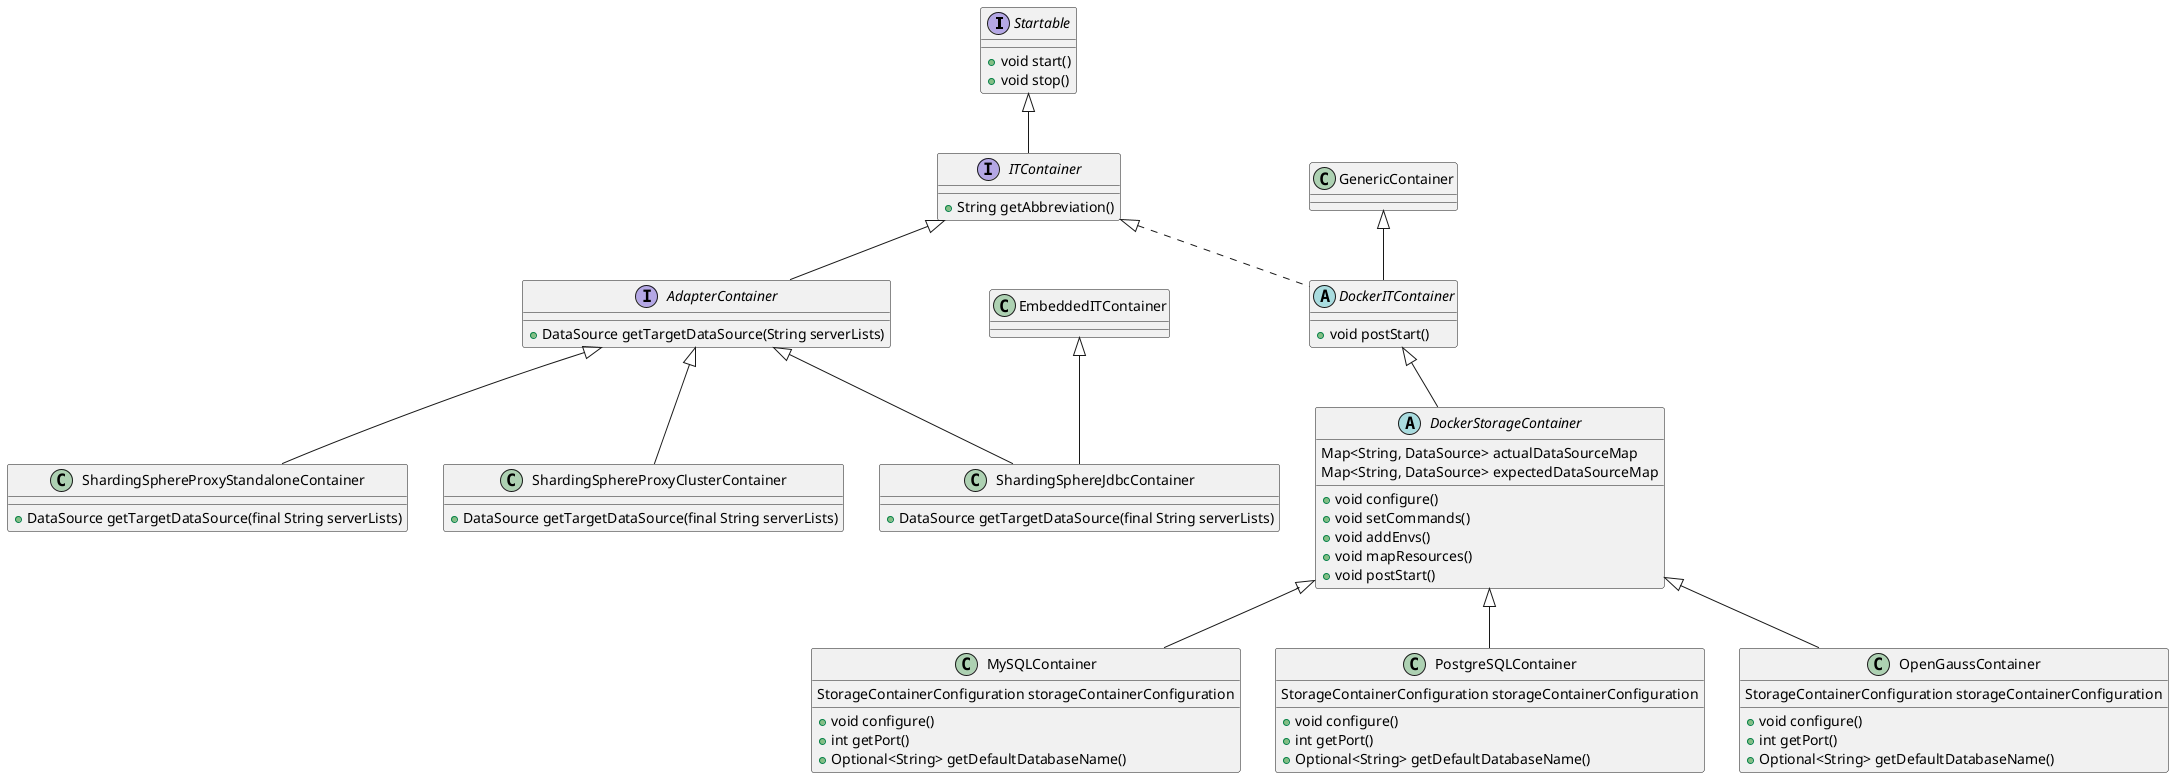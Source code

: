 @startuml
'https://plantuml.com/class-diagram

interface Startable {
    +void start()
    +void stop()
}

interface ITContainer {
    +String getAbbreviation()
}

interface AdapterContainer {
    +DataSource getTargetDataSource(String serverLists)
}

class ShardingSphereJdbcContainer {
    +DataSource getTargetDataSource(final String serverLists)
}

class ShardingSphereProxyStandaloneContainer {
    +DataSource getTargetDataSource(final String serverLists)
}

class ShardingSphereProxyClusterContainer {
    +DataSource getTargetDataSource(final String serverLists)
}

class GenericContainer

abstract DockerITContainer {
    +void postStart()
}

abstract DockerStorageContainer {
    Map<String, DataSource> actualDataSourceMap
    Map<String, DataSource> expectedDataSourceMap
    +void configure()
    +void setCommands()
    +void addEnvs()
    +void mapResources()
    +void postStart()
}

class MySQLContainer {
    StorageContainerConfiguration storageContainerConfiguration
    +void configure()
    +int getPort()
    +Optional<String> getDefaultDatabaseName()
}

class PostgreSQLContainer {
    StorageContainerConfiguration storageContainerConfiguration
    +void configure()
    +int getPort()
    +Optional<String> getDefaultDatabaseName()
}

class OpenGaussContainer {
    StorageContainerConfiguration storageContainerConfiguration
    +void configure()
    +int getPort()
    +Optional<String> getDefaultDatabaseName()
}

Startable <|-- ITContainer
ITContainer <|-- AdapterContainer
GenericContainer <|-- DockerITContainer
ITContainer <|.. DockerITContainer

DockerITContainer <|-- DockerStorageContainer

DockerStorageContainer <|-- MySQLContainer
DockerStorageContainer <|-- PostgreSQLContainer
DockerStorageContainer <|-- OpenGaussContainer

EmbeddedITContainer <|-- ShardingSphereJdbcContainer
AdapterContainer <|-- ShardingSphereJdbcContainer
AdapterContainer <|-- ShardingSphereProxyStandaloneContainer
AdapterContainer <|-- ShardingSphereProxyClusterContainer


@enduml